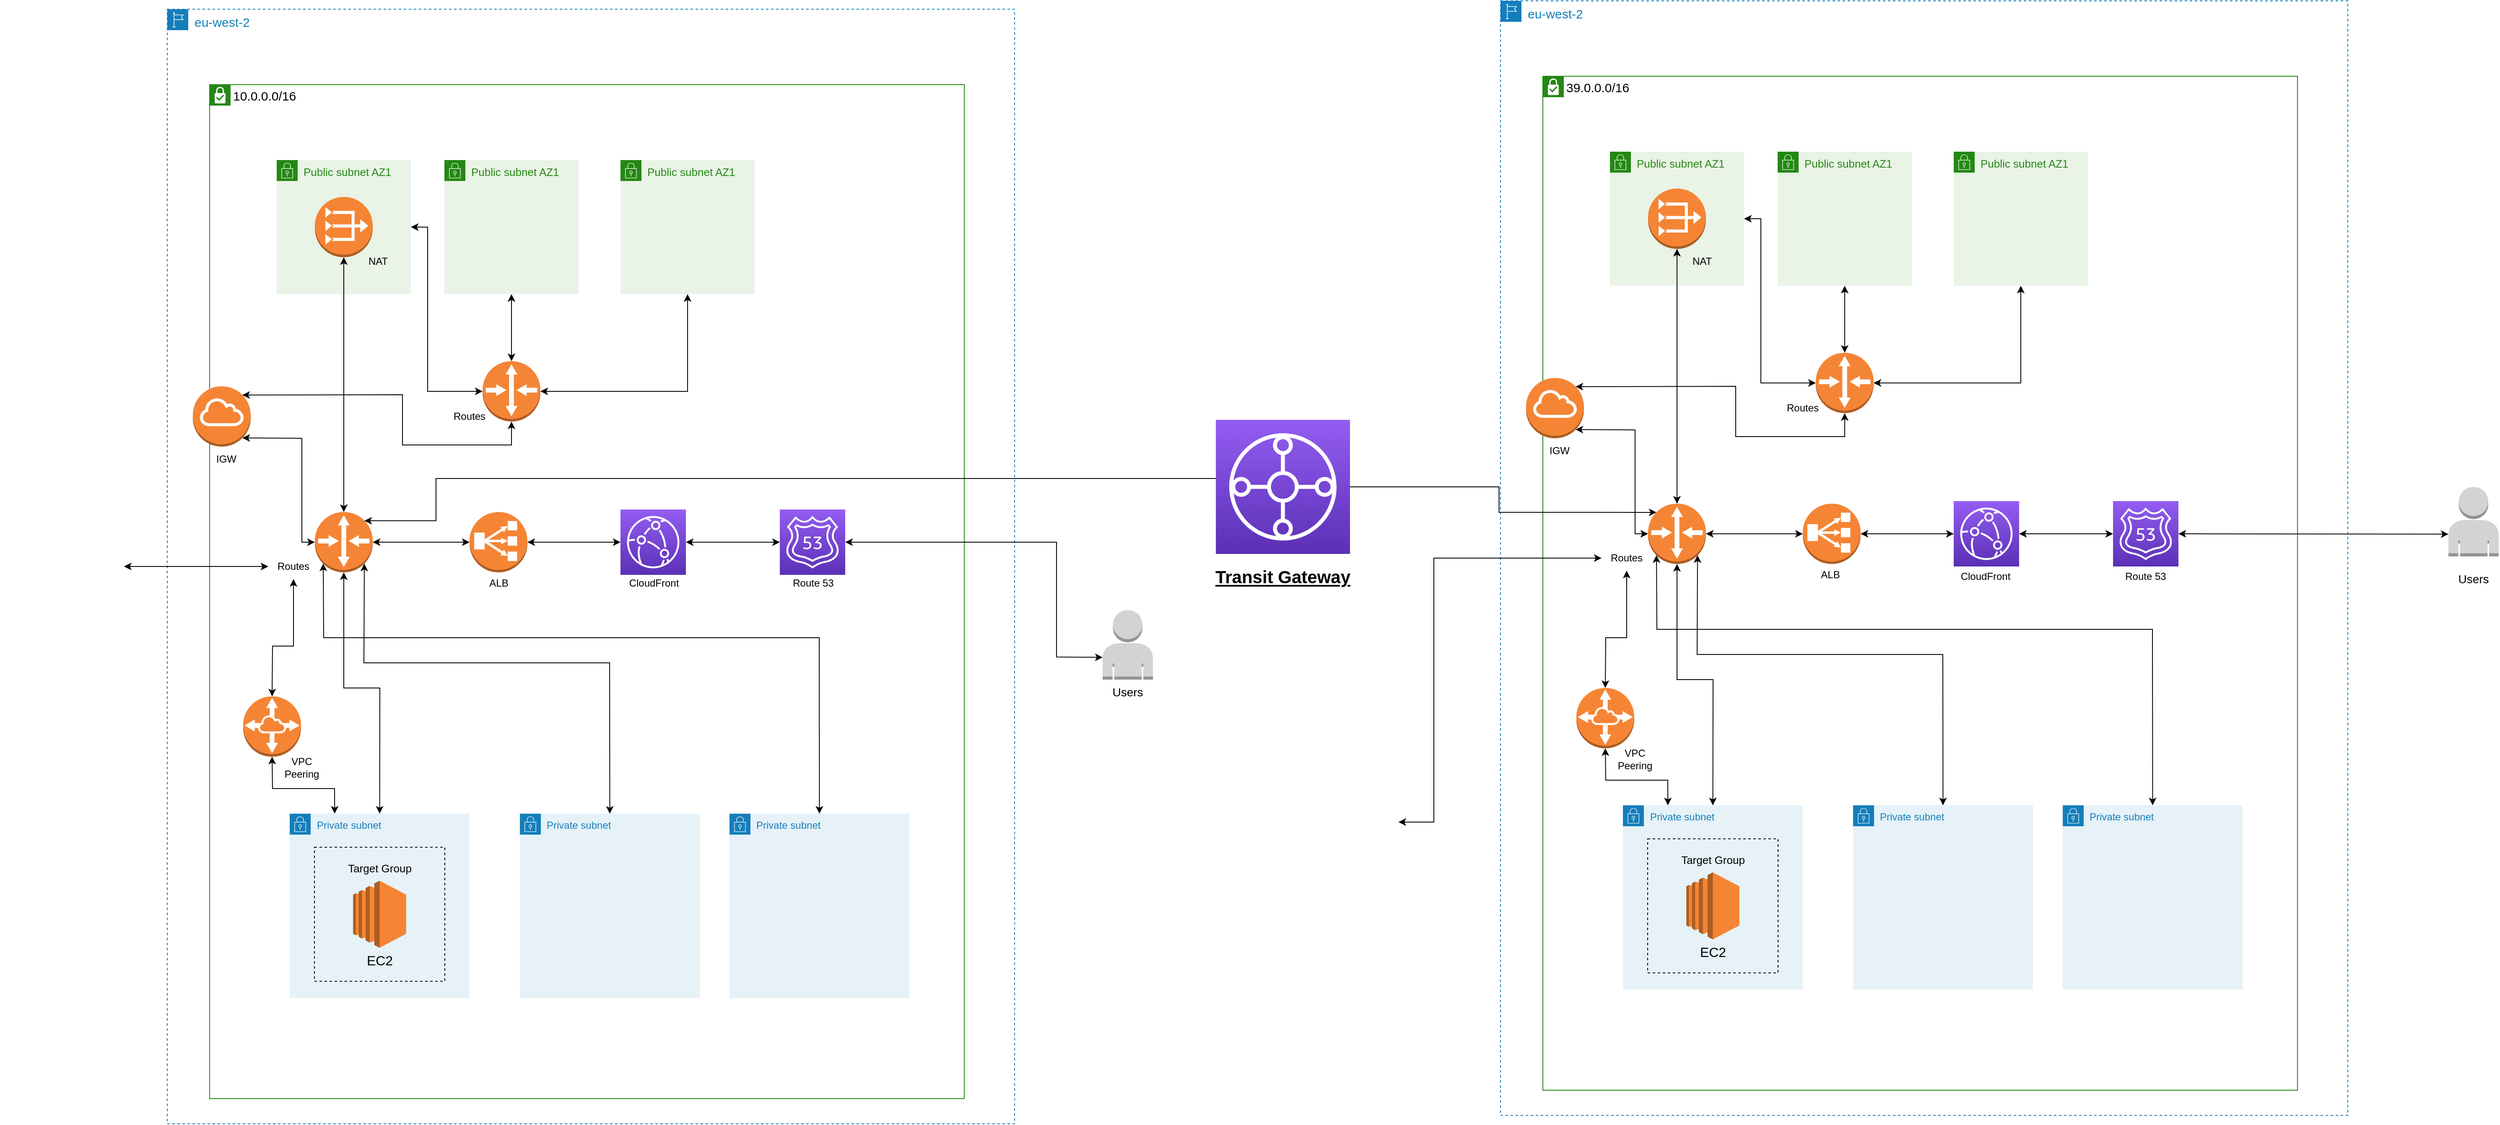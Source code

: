 <mxfile version="21.1.4" type="github">
  <diagram name="Page-1" id="q-neBviDuGzHm0jvUIlg">
    <mxGraphModel dx="2350" dy="1879" grid="1" gridSize="10" guides="1" tooltips="1" connect="1" arrows="1" fold="1" page="1" pageScale="1" pageWidth="850" pageHeight="1100" math="0" shadow="0">
      <root>
        <mxCell id="0" />
        <mxCell id="1" parent="0" />
        <mxCell id="zEf5P7LLviEkmShW4C3k-110" value="&lt;font style=&quot;font-size: 15px;&quot;&gt;39.0.0.0/16&lt;/font&gt;" style="shape=mxgraph.ibm.box;prType=subnet;fontStyle=0;verticalAlign=top;align=left;spacingLeft=32;spacingTop=4;rounded=0;whiteSpace=wrap;html=1;strokeWidth=1;dashed=0;container=1;spacing=-4;collapsible=0;expand=0;recursiveResize=0;strokeColor=#248814;" parent="1" vertex="1">
          <mxGeometry x="1770" y="-170" width="900" height="1210" as="geometry" />
        </mxCell>
        <mxCell id="zEf5P7LLviEkmShW4C3k-153" value="IGW" style="text;html=1;align=center;verticalAlign=middle;whiteSpace=wrap;rounded=0;" parent="zEf5P7LLviEkmShW4C3k-110" vertex="1">
          <mxGeometry x="-10" y="432" width="60" height="30" as="geometry" />
        </mxCell>
        <mxCell id="zEf5P7LLviEkmShW4C3k-162" value="ALB" style="text;html=1;strokeColor=none;fillColor=none;align=center;verticalAlign=middle;whiteSpace=wrap;rounded=0;" parent="zEf5P7LLviEkmShW4C3k-110" vertex="1">
          <mxGeometry x="313" y="580" width="60" height="30" as="geometry" />
        </mxCell>
        <mxCell id="zEf5P7LLviEkmShW4C3k-168" value="VPC&lt;br&gt;Peering" style="text;html=1;strokeColor=none;fillColor=none;align=center;verticalAlign=middle;whiteSpace=wrap;rounded=0;" parent="zEf5P7LLviEkmShW4C3k-110" vertex="1">
          <mxGeometry x="80" y="800" width="60" height="30" as="geometry" />
        </mxCell>
        <mxCell id="zEf5P7LLviEkmShW4C3k-109" value="&lt;font style=&quot;font-size: 15px;&quot;&gt;eu-west-2&lt;/font&gt;" style="points=[[0,0],[0.25,0],[0.5,0],[0.75,0],[1,0],[1,0.25],[1,0.5],[1,0.75],[1,1],[0.75,1],[0.5,1],[0.25,1],[0,1],[0,0.75],[0,0.5],[0,0.25]];outlineConnect=0;gradientColor=none;html=1;whiteSpace=wrap;fontSize=12;fontStyle=0;container=1;pointerEvents=0;collapsible=0;recursiveResize=0;shape=mxgraph.aws4.group;grIcon=mxgraph.aws4.group_region;strokeColor=#147EBA;fillColor=none;verticalAlign=top;align=left;spacingLeft=30;fontColor=#147EBA;dashed=1;" parent="1" vertex="1">
          <mxGeometry x="1719.5" y="-260" width="1010.5" height="1330" as="geometry" />
        </mxCell>
        <mxCell id="zEf5P7LLviEkmShW4C3k-164" value="CloudFront" style="text;html=1;strokeColor=none;fillColor=none;align=center;verticalAlign=middle;whiteSpace=wrap;rounded=0;" parent="zEf5P7LLviEkmShW4C3k-109" vertex="1">
          <mxGeometry x="538.5" y="672" width="80" height="30" as="geometry" />
        </mxCell>
        <mxCell id="zEf5P7LLviEkmShW4C3k-166" value="Route 53" style="text;html=1;strokeColor=none;fillColor=none;align=center;verticalAlign=middle;whiteSpace=wrap;rounded=0;" parent="zEf5P7LLviEkmShW4C3k-109" vertex="1">
          <mxGeometry x="739.5" y="672" width="60" height="30" as="geometry" />
        </mxCell>
        <mxCell id="zEf5P7LLviEkmShW4C3k-59" value="&lt;font style=&quot;font-size: 15px;&quot;&gt;eu-west-2&lt;/font&gt;" style="points=[[0,0],[0.25,0],[0.5,0],[0.75,0],[1,0],[1,0.25],[1,0.5],[1,0.75],[1,1],[0.75,1],[0.5,1],[0.25,1],[0,1],[0,0.75],[0,0.5],[0,0.25]];outlineConnect=0;gradientColor=none;html=1;whiteSpace=wrap;fontSize=12;fontStyle=0;container=1;pointerEvents=0;collapsible=0;recursiveResize=0;shape=mxgraph.aws4.group;grIcon=mxgraph.aws4.group_region;strokeColor=#147EBA;fillColor=none;verticalAlign=top;align=left;spacingLeft=30;fontColor=#147EBA;dashed=1;" parent="1" vertex="1">
          <mxGeometry x="129.5" y="-250" width="1010.5" height="1330" as="geometry" />
        </mxCell>
        <mxCell id="zEf5P7LLviEkmShW4C3k-58" value="&lt;font style=&quot;font-size: 15px;&quot;&gt;10.0.0.0/16&lt;/font&gt;" style="shape=mxgraph.ibm.box;prType=subnet;fontStyle=0;verticalAlign=top;align=left;spacingLeft=32;spacingTop=4;rounded=0;whiteSpace=wrap;html=1;strokeWidth=1;dashed=0;container=1;spacing=-4;collapsible=0;expand=0;recursiveResize=0;strokeColor=#248814;" parent="1" vertex="1">
          <mxGeometry x="180" y="-160" width="900" height="1210" as="geometry" />
        </mxCell>
        <mxCell id="zEf5P7LLviEkmShW4C3k-152" value="IGW" style="text;html=1;align=center;verticalAlign=middle;whiteSpace=wrap;rounded=0;" parent="zEf5P7LLviEkmShW4C3k-58" vertex="1">
          <mxGeometry x="-10" y="432" width="60" height="30" as="geometry" />
        </mxCell>
        <mxCell id="zEf5P7LLviEkmShW4C3k-154" value="Routes" style="text;html=1;strokeColor=none;fillColor=none;align=center;verticalAlign=middle;whiteSpace=wrap;rounded=0;" parent="zEf5P7LLviEkmShW4C3k-58" vertex="1">
          <mxGeometry x="280" y="381" width="60" height="30" as="geometry" />
        </mxCell>
        <mxCell id="zEf5P7LLviEkmShW4C3k-157" value="ALB" style="text;html=1;strokeColor=none;fillColor=none;align=center;verticalAlign=middle;whiteSpace=wrap;rounded=0;" parent="zEf5P7LLviEkmShW4C3k-58" vertex="1">
          <mxGeometry x="315" y="580" width="60" height="30" as="geometry" />
        </mxCell>
        <mxCell id="zEf5P7LLviEkmShW4C3k-163" value="CloudFront" style="text;html=1;strokeColor=none;fillColor=none;align=center;verticalAlign=middle;whiteSpace=wrap;rounded=0;" parent="zEf5P7LLviEkmShW4C3k-58" vertex="1">
          <mxGeometry x="490" y="580" width="80" height="30" as="geometry" />
        </mxCell>
        <mxCell id="zEf5P7LLviEkmShW4C3k-165" value="Route 53" style="text;html=1;strokeColor=none;fillColor=none;align=center;verticalAlign=middle;whiteSpace=wrap;rounded=0;" parent="zEf5P7LLviEkmShW4C3k-58" vertex="1">
          <mxGeometry x="690" y="580" width="60" height="30" as="geometry" />
        </mxCell>
        <mxCell id="zEf5P7LLviEkmShW4C3k-167" value="VPC&lt;br&gt;Peering" style="text;html=1;strokeColor=none;fillColor=none;align=center;verticalAlign=middle;whiteSpace=wrap;rounded=0;" parent="zEf5P7LLviEkmShW4C3k-58" vertex="1">
          <mxGeometry x="80" y="800" width="60" height="30" as="geometry" />
        </mxCell>
        <mxCell id="zEf5P7LLviEkmShW4C3k-3" value="" style="shape=image;verticalLabelPosition=bottom;verticalAlign=top;imageAspect=0;image=https://imgs.search.brave.com/RAESV_4D3HUsNSfdeiHkeSYde4byAlVtVh4lLV5wKWs/rs:fit:905:225:1/g:ce/aHR0cHM6Ly90c2Uy/Lm1tLmJpbmcubmV0/L3RoP2lkPU9JUC5J/ZV9NSmdfY3k3Qjdn/ZjRVbzdxUDZ3SGFE/NCZwaWQ9QXBp;clipPath=inset(0% 14.67% 0% 15%);aspect=fixed;" parent="1" vertex="1">
          <mxGeometry x="-70" y="360" width="147.83" height="110" as="geometry" />
        </mxCell>
        <mxCell id="zEf5P7LLviEkmShW4C3k-5" value="" style="outlineConnect=0;dashed=0;verticalLabelPosition=bottom;verticalAlign=top;align=center;html=1;shape=mxgraph.aws3.router;fillColor=#F58536;gradientColor=none;" parent="1" vertex="1">
          <mxGeometry x="505.5" y="170" width="69" height="72" as="geometry" />
        </mxCell>
        <mxCell id="zEf5P7LLviEkmShW4C3k-6" value="" style="outlineConnect=0;dashed=0;verticalLabelPosition=bottom;verticalAlign=top;align=center;html=1;shape=mxgraph.aws3.classic_load_balancer;fillColor=#F58534;gradientColor=none;" parent="1" vertex="1">
          <mxGeometry x="490" y="350" width="69" height="72" as="geometry" />
        </mxCell>
        <mxCell id="zEf5P7LLviEkmShW4C3k-7" value="" style="outlineConnect=0;dashed=0;verticalLabelPosition=bottom;verticalAlign=top;align=center;html=1;shape=mxgraph.aws3.internet_gateway;fillColor=#F58534;gradientColor=none;" parent="1" vertex="1">
          <mxGeometry x="160" y="200" width="69" height="72" as="geometry" />
        </mxCell>
        <mxCell id="zEf5P7LLviEkmShW4C3k-8" value="" style="outlineConnect=0;dashed=0;verticalLabelPosition=bottom;verticalAlign=top;align=center;html=1;shape=mxgraph.aws3.vpc_peering;fillColor=#F58534;gradientColor=none;" parent="1" vertex="1">
          <mxGeometry x="220" y="570" width="69" height="72" as="geometry" />
        </mxCell>
        <mxCell id="zEf5P7LLviEkmShW4C3k-10" value="&lt;font style=&quot;font-size: 13px;&quot;&gt;Public subnet AZ1&lt;/font&gt;" style="points=[[0,0],[0.25,0],[0.5,0],[0.75,0],[1,0],[1,0.25],[1,0.5],[1,0.75],[1,1],[0.75,1],[0.5,1],[0.25,1],[0,1],[0,0.75],[0,0.5],[0,0.25]];outlineConnect=0;gradientColor=none;html=1;whiteSpace=wrap;fontSize=12;fontStyle=0;container=1;pointerEvents=0;collapsible=0;recursiveResize=0;shape=mxgraph.aws4.group;grIcon=mxgraph.aws4.group_security_group;grStroke=0;strokeColor=#248814;fillColor=#E9F3E6;verticalAlign=top;align=left;spacingLeft=30;fontColor=#248814;dashed=0;" parent="1" vertex="1">
          <mxGeometry x="260" y="-70" width="160" height="160" as="geometry" />
        </mxCell>
        <mxCell id="zEf5P7LLviEkmShW4C3k-9" value="" style="outlineConnect=0;dashed=0;verticalLabelPosition=bottom;verticalAlign=top;align=center;html=1;shape=mxgraph.aws3.vpc_nat_gateway;fillColor=#F58534;gradientColor=none;" parent="zEf5P7LLviEkmShW4C3k-10" vertex="1">
          <mxGeometry x="45.5" y="44" width="69" height="72" as="geometry" />
        </mxCell>
        <mxCell id="zEf5P7LLviEkmShW4C3k-150" value="NAT" style="text;html=1;align=center;verticalAlign=middle;whiteSpace=wrap;rounded=0;" parent="zEf5P7LLviEkmShW4C3k-10" vertex="1">
          <mxGeometry x="91.12" y="106" width="60" height="30" as="geometry" />
        </mxCell>
        <mxCell id="zEf5P7LLviEkmShW4C3k-11" value="&lt;font style=&quot;font-size: 13px;&quot;&gt;Public subnet AZ1&lt;/font&gt;" style="points=[[0,0],[0.25,0],[0.5,0],[0.75,0],[1,0],[1,0.25],[1,0.5],[1,0.75],[1,1],[0.75,1],[0.5,1],[0.25,1],[0,1],[0,0.75],[0,0.5],[0,0.25]];outlineConnect=0;gradientColor=none;html=1;whiteSpace=wrap;fontSize=12;fontStyle=0;container=1;pointerEvents=0;collapsible=0;recursiveResize=0;shape=mxgraph.aws4.group;grIcon=mxgraph.aws4.group_security_group;grStroke=0;strokeColor=#248814;fillColor=#E9F3E6;verticalAlign=top;align=left;spacingLeft=30;fontColor=#248814;dashed=0;" parent="1" vertex="1">
          <mxGeometry x="460" y="-70" width="160" height="160" as="geometry" />
        </mxCell>
        <mxCell id="zEf5P7LLviEkmShW4C3k-13" value="&lt;font style=&quot;font-size: 13px;&quot;&gt;Public subnet AZ1&lt;/font&gt;" style="points=[[0,0],[0.25,0],[0.5,0],[0.75,0],[1,0],[1,0.25],[1,0.5],[1,0.75],[1,1],[0.75,1],[0.5,1],[0.25,1],[0,1],[0,0.75],[0,0.5],[0,0.25]];outlineConnect=0;gradientColor=none;html=1;whiteSpace=wrap;fontSize=12;fontStyle=0;container=1;pointerEvents=0;collapsible=0;recursiveResize=0;shape=mxgraph.aws4.group;grIcon=mxgraph.aws4.group_security_group;grStroke=0;strokeColor=#248814;fillColor=#E9F3E6;verticalAlign=top;align=left;spacingLeft=30;fontColor=#248814;dashed=0;" parent="1" vertex="1">
          <mxGeometry x="670" y="-70" width="160" height="160" as="geometry" />
        </mxCell>
        <mxCell id="zEf5P7LLviEkmShW4C3k-15" value="" style="outlineConnect=0;dashed=0;verticalLabelPosition=bottom;verticalAlign=top;align=center;html=1;shape=mxgraph.aws3.router;fillColor=#F58536;gradientColor=none;" parent="1" vertex="1">
          <mxGeometry x="305.5" y="350" width="69" height="72" as="geometry" />
        </mxCell>
        <mxCell id="zEf5P7LLviEkmShW4C3k-16" value="" style="sketch=0;points=[[0,0,0],[0.25,0,0],[0.5,0,0],[0.75,0,0],[1,0,0],[0,1,0],[0.25,1,0],[0.5,1,0],[0.75,1,0],[1,1,0],[0,0.25,0],[0,0.5,0],[0,0.75,0],[1,0.25,0],[1,0.5,0],[1,0.75,0]];outlineConnect=0;fontColor=#232F3E;gradientColor=#945DF2;gradientDirection=north;fillColor=#5A30B5;strokeColor=#ffffff;dashed=0;verticalLabelPosition=bottom;verticalAlign=top;align=center;html=1;fontSize=12;fontStyle=0;aspect=fixed;shape=mxgraph.aws4.resourceIcon;resIcon=mxgraph.aws4.cloudfront;" parent="1" vertex="1">
          <mxGeometry x="670" y="347" width="78" height="78" as="geometry" />
        </mxCell>
        <mxCell id="zEf5P7LLviEkmShW4C3k-17" value="" style="sketch=0;points=[[0,0,0],[0.25,0,0],[0.5,0,0],[0.75,0,0],[1,0,0],[0,1,0],[0.25,1,0],[0.5,1,0],[0.75,1,0],[1,1,0],[0,0.25,0],[0,0.5,0],[0,0.75,0],[1,0.25,0],[1,0.5,0],[1,0.75,0]];outlineConnect=0;fontColor=#232F3E;gradientColor=#945DF2;gradientDirection=north;fillColor=#5A30B5;strokeColor=#ffffff;dashed=0;verticalLabelPosition=bottom;verticalAlign=top;align=center;html=1;fontSize=12;fontStyle=0;aspect=fixed;shape=mxgraph.aws4.resourceIcon;resIcon=mxgraph.aws4.route_53;" parent="1" vertex="1">
          <mxGeometry x="860" y="347" width="78" height="78" as="geometry" />
        </mxCell>
        <mxCell id="zEf5P7LLviEkmShW4C3k-20" value="Private subnet" style="points=[[0,0],[0.25,0],[0.5,0],[0.75,0],[1,0],[1,0.25],[1,0.5],[1,0.75],[1,1],[0.75,1],[0.5,1],[0.25,1],[0,1],[0,0.75],[0,0.5],[0,0.25]];outlineConnect=0;gradientColor=none;html=1;whiteSpace=wrap;fontSize=12;fontStyle=0;container=1;pointerEvents=0;collapsible=0;recursiveResize=0;shape=mxgraph.aws4.group;grIcon=mxgraph.aws4.group_security_group;grStroke=0;strokeColor=#147EBA;fillColor=#E6F2F8;verticalAlign=top;align=left;spacingLeft=30;fontColor=#147EBA;dashed=1;" parent="1" vertex="1">
          <mxGeometry x="275.5" y="710" width="214.5" height="220" as="geometry" />
        </mxCell>
        <mxCell id="zEf5P7LLviEkmShW4C3k-21" value="" style="rounded=0;whiteSpace=wrap;html=1;fillColor=#E6F2F8;dashed=1;" parent="zEf5P7LLviEkmShW4C3k-20" vertex="1">
          <mxGeometry x="29.5" y="40" width="155.5" height="160" as="geometry" />
        </mxCell>
        <mxCell id="zEf5P7LLviEkmShW4C3k-19" value="" style="outlineConnect=0;dashed=0;verticalLabelPosition=bottom;verticalAlign=top;align=center;html=1;shape=mxgraph.aws3.ec2;fillColor=#F58534;gradientColor=none;" parent="zEf5P7LLviEkmShW4C3k-20" vertex="1">
          <mxGeometry x="75.62" y="80" width="63.25" height="80" as="geometry" />
        </mxCell>
        <mxCell id="zEf5P7LLviEkmShW4C3k-22" value="&lt;font style=&quot;font-size: 13px;&quot;&gt;Target Group&lt;/font&gt;" style="text;html=1;strokeColor=none;fillColor=none;align=center;verticalAlign=middle;whiteSpace=wrap;rounded=0;" parent="zEf5P7LLviEkmShW4C3k-20" vertex="1">
          <mxGeometry x="52.25" y="50" width="110" height="30" as="geometry" />
        </mxCell>
        <mxCell id="zEf5P7LLviEkmShW4C3k-27" value="&lt;font style=&quot;&quot;&gt;&lt;font style=&quot;font-size: 16px;&quot;&gt;EC2&lt;/font&gt;&lt;br&gt;&lt;/font&gt;" style="text;html=1;strokeColor=none;fillColor=none;align=center;verticalAlign=middle;whiteSpace=wrap;rounded=0;" parent="zEf5P7LLviEkmShW4C3k-20" vertex="1">
          <mxGeometry x="52.25" y="160" width="110" height="30" as="geometry" />
        </mxCell>
        <mxCell id="zEf5P7LLviEkmShW4C3k-28" value="Private subnet" style="points=[[0,0],[0.25,0],[0.5,0],[0.75,0],[1,0],[1,0.25],[1,0.5],[1,0.75],[1,1],[0.75,1],[0.5,1],[0.25,1],[0,1],[0,0.75],[0,0.5],[0,0.25]];outlineConnect=0;gradientColor=none;html=1;whiteSpace=wrap;fontSize=12;fontStyle=0;container=1;pointerEvents=0;collapsible=0;recursiveResize=0;shape=mxgraph.aws4.group;grIcon=mxgraph.aws4.group_security_group;grStroke=0;strokeColor=#147EBA;fillColor=#E6F2F8;verticalAlign=top;align=left;spacingLeft=30;fontColor=#147EBA;dashed=1;" parent="1" vertex="1">
          <mxGeometry x="550" y="710" width="214.5" height="220" as="geometry" />
        </mxCell>
        <mxCell id="zEf5P7LLviEkmShW4C3k-33" value="Private subnet" style="points=[[0,0],[0.25,0],[0.5,0],[0.75,0],[1,0],[1,0.25],[1,0.5],[1,0.75],[1,1],[0.75,1],[0.5,1],[0.25,1],[0,1],[0,0.75],[0,0.5],[0,0.25]];outlineConnect=0;gradientColor=none;html=1;whiteSpace=wrap;fontSize=12;fontStyle=0;container=1;pointerEvents=0;collapsible=0;recursiveResize=0;shape=mxgraph.aws4.group;grIcon=mxgraph.aws4.group_security_group;grStroke=0;strokeColor=#147EBA;fillColor=#E6F2F8;verticalAlign=top;align=left;spacingLeft=30;fontColor=#147EBA;dashed=1;" parent="1" vertex="1">
          <mxGeometry x="800" y="710" width="214.5" height="220" as="geometry" />
        </mxCell>
        <mxCell id="zEf5P7LLviEkmShW4C3k-38" value="Routes" style="text;html=1;strokeColor=none;fillColor=none;align=center;verticalAlign=middle;whiteSpace=wrap;rounded=0;" parent="1" vertex="1">
          <mxGeometry x="250" y="400" width="60" height="30" as="geometry" />
        </mxCell>
        <mxCell id="zEf5P7LLviEkmShW4C3k-39" value="" style="endArrow=classic;startArrow=classic;html=1;rounded=0;exitX=1;exitY=0.5;exitDx=0;exitDy=0;entryX=0;entryY=0.5;entryDx=0;entryDy=0;" parent="1" source="zEf5P7LLviEkmShW4C3k-3" target="zEf5P7LLviEkmShW4C3k-38" edge="1">
          <mxGeometry width="50" height="50" relative="1" as="geometry">
            <mxPoint x="360" y="430" as="sourcePoint" />
            <mxPoint x="410" y="380" as="targetPoint" />
          </mxGeometry>
        </mxCell>
        <mxCell id="zEf5P7LLviEkmShW4C3k-42" value="" style="endArrow=classic;startArrow=classic;html=1;rounded=0;entryX=0.855;entryY=0.855;entryDx=0;entryDy=0;entryPerimeter=0;exitX=0;exitY=0.5;exitDx=0;exitDy=0;exitPerimeter=0;" parent="1" source="zEf5P7LLviEkmShW4C3k-15" target="zEf5P7LLviEkmShW4C3k-7" edge="1">
          <mxGeometry width="50" height="50" relative="1" as="geometry">
            <mxPoint x="360" y="430" as="sourcePoint" />
            <mxPoint x="410" y="380" as="targetPoint" />
            <Array as="points">
              <mxPoint x="290" y="386" />
              <mxPoint x="290" y="262" />
            </Array>
          </mxGeometry>
        </mxCell>
        <mxCell id="zEf5P7LLviEkmShW4C3k-44" value="" style="endArrow=classic;startArrow=classic;html=1;rounded=0;entryX=0;entryY=0.5;entryDx=0;entryDy=0;entryPerimeter=0;exitX=1;exitY=0.5;exitDx=0;exitDy=0;exitPerimeter=0;" parent="1" source="zEf5P7LLviEkmShW4C3k-15" target="zEf5P7LLviEkmShW4C3k-6" edge="1">
          <mxGeometry width="50" height="50" relative="1" as="geometry">
            <mxPoint x="360" y="430" as="sourcePoint" />
            <mxPoint x="410" y="380" as="targetPoint" />
          </mxGeometry>
        </mxCell>
        <mxCell id="zEf5P7LLviEkmShW4C3k-45" value="" style="endArrow=classic;startArrow=classic;html=1;rounded=0;entryX=0;entryY=0.5;entryDx=0;entryDy=0;entryPerimeter=0;" parent="1" source="zEf5P7LLviEkmShW4C3k-6" target="zEf5P7LLviEkmShW4C3k-16" edge="1">
          <mxGeometry width="50" height="50" relative="1" as="geometry">
            <mxPoint x="360" y="430" as="sourcePoint" />
            <mxPoint x="410" y="380" as="targetPoint" />
          </mxGeometry>
        </mxCell>
        <mxCell id="zEf5P7LLviEkmShW4C3k-46" value="" style="endArrow=classic;startArrow=classic;html=1;rounded=0;entryX=0;entryY=0.5;entryDx=0;entryDy=0;entryPerimeter=0;exitX=1;exitY=0.5;exitDx=0;exitDy=0;exitPerimeter=0;" parent="1" source="zEf5P7LLviEkmShW4C3k-16" target="zEf5P7LLviEkmShW4C3k-17" edge="1">
          <mxGeometry width="50" height="50" relative="1" as="geometry">
            <mxPoint x="360" y="430" as="sourcePoint" />
            <mxPoint x="410" y="380" as="targetPoint" />
          </mxGeometry>
        </mxCell>
        <mxCell id="zEf5P7LLviEkmShW4C3k-47" value="" style="endArrow=classic;startArrow=classic;html=1;rounded=0;entryX=0.5;entryY=1;entryDx=0;entryDy=0;entryPerimeter=0;exitX=0.5;exitY=0;exitDx=0;exitDy=0;exitPerimeter=0;" parent="1" source="zEf5P7LLviEkmShW4C3k-15" target="zEf5P7LLviEkmShW4C3k-9" edge="1">
          <mxGeometry width="50" height="50" relative="1" as="geometry">
            <mxPoint x="360" y="430" as="sourcePoint" />
            <mxPoint x="410" y="380" as="targetPoint" />
          </mxGeometry>
        </mxCell>
        <mxCell id="zEf5P7LLviEkmShW4C3k-48" value="" style="endArrow=classic;startArrow=classic;html=1;rounded=0;exitX=0.855;exitY=0.145;exitDx=0;exitDy=0;exitPerimeter=0;entryX=0.5;entryY=1;entryDx=0;entryDy=0;entryPerimeter=0;" parent="1" source="zEf5P7LLviEkmShW4C3k-7" target="zEf5P7LLviEkmShW4C3k-5" edge="1">
          <mxGeometry width="50" height="50" relative="1" as="geometry">
            <mxPoint x="360" y="290" as="sourcePoint" />
            <mxPoint x="410" y="240" as="targetPoint" />
            <Array as="points">
              <mxPoint x="410" y="210" />
              <mxPoint x="410" y="270" />
              <mxPoint x="540" y="270" />
            </Array>
          </mxGeometry>
        </mxCell>
        <mxCell id="zEf5P7LLviEkmShW4C3k-49" value="" style="endArrow=classic;startArrow=classic;html=1;rounded=0;entryX=0.5;entryY=1;entryDx=0;entryDy=0;exitX=0.5;exitY=0;exitDx=0;exitDy=0;exitPerimeter=0;" parent="1" source="zEf5P7LLviEkmShW4C3k-5" target="zEf5P7LLviEkmShW4C3k-11" edge="1">
          <mxGeometry width="50" height="50" relative="1" as="geometry">
            <mxPoint x="360" y="290" as="sourcePoint" />
            <mxPoint x="410" y="240" as="targetPoint" />
          </mxGeometry>
        </mxCell>
        <mxCell id="zEf5P7LLviEkmShW4C3k-50" value="" style="endArrow=classic;startArrow=classic;html=1;rounded=0;entryX=0.5;entryY=1;entryDx=0;entryDy=0;exitX=1;exitY=0.5;exitDx=0;exitDy=0;exitPerimeter=0;" parent="1" source="zEf5P7LLviEkmShW4C3k-5" target="zEf5P7LLviEkmShW4C3k-13" edge="1">
          <mxGeometry width="50" height="50" relative="1" as="geometry">
            <mxPoint x="360" y="290" as="sourcePoint" />
            <mxPoint x="410" y="240" as="targetPoint" />
            <Array as="points">
              <mxPoint x="750" y="206" />
            </Array>
          </mxGeometry>
        </mxCell>
        <mxCell id="zEf5P7LLviEkmShW4C3k-51" value="" style="endArrow=classic;startArrow=classic;html=1;rounded=0;entryX=0;entryY=0.5;entryDx=0;entryDy=0;entryPerimeter=0;exitX=1;exitY=0.5;exitDx=0;exitDy=0;" parent="1" source="zEf5P7LLviEkmShW4C3k-10" target="zEf5P7LLviEkmShW4C3k-5" edge="1">
          <mxGeometry width="50" height="50" relative="1" as="geometry">
            <mxPoint x="360" y="290" as="sourcePoint" />
            <mxPoint x="410" y="240" as="targetPoint" />
            <Array as="points">
              <mxPoint x="440" y="10" />
              <mxPoint x="440" y="206" />
            </Array>
          </mxGeometry>
        </mxCell>
        <mxCell id="zEf5P7LLviEkmShW4C3k-52" value="" style="endArrow=classic;startArrow=classic;html=1;rounded=0;entryX=0.5;entryY=1;entryDx=0;entryDy=0;exitX=0.5;exitY=0;exitDx=0;exitDy=0;exitPerimeter=0;" parent="1" source="zEf5P7LLviEkmShW4C3k-8" target="zEf5P7LLviEkmShW4C3k-38" edge="1">
          <mxGeometry width="50" height="50" relative="1" as="geometry">
            <mxPoint x="360" y="430" as="sourcePoint" />
            <mxPoint x="410" y="380" as="targetPoint" />
            <Array as="points">
              <mxPoint x="255" y="510" />
              <mxPoint x="280" y="510" />
            </Array>
          </mxGeometry>
        </mxCell>
        <mxCell id="zEf5P7LLviEkmShW4C3k-53" value="" style="endArrow=classic;startArrow=classic;html=1;rounded=0;exitX=0.5;exitY=1;exitDx=0;exitDy=0;exitPerimeter=0;entryX=0.25;entryY=0;entryDx=0;entryDy=0;" parent="1" source="zEf5P7LLviEkmShW4C3k-8" target="zEf5P7LLviEkmShW4C3k-20" edge="1">
          <mxGeometry width="50" height="50" relative="1" as="geometry">
            <mxPoint x="360" y="570" as="sourcePoint" />
            <mxPoint x="410" y="520" as="targetPoint" />
            <Array as="points">
              <mxPoint x="255" y="680" />
              <mxPoint x="329" y="680" />
            </Array>
          </mxGeometry>
        </mxCell>
        <mxCell id="zEf5P7LLviEkmShW4C3k-54" value="" style="endArrow=classic;startArrow=classic;html=1;rounded=0;entryX=0.5;entryY=1;entryDx=0;entryDy=0;entryPerimeter=0;exitX=0.5;exitY=0;exitDx=0;exitDy=0;" parent="1" source="zEf5P7LLviEkmShW4C3k-20" target="zEf5P7LLviEkmShW4C3k-15" edge="1">
          <mxGeometry width="50" height="50" relative="1" as="geometry">
            <mxPoint x="360" y="570" as="sourcePoint" />
            <mxPoint x="410" y="520" as="targetPoint" />
            <Array as="points">
              <mxPoint x="383" y="560" />
              <mxPoint x="340" y="560" />
            </Array>
          </mxGeometry>
        </mxCell>
        <mxCell id="zEf5P7LLviEkmShW4C3k-55" value="" style="endArrow=classic;startArrow=classic;html=1;rounded=0;entryX=0.855;entryY=0.855;entryDx=0;entryDy=0;entryPerimeter=0;exitX=0.5;exitY=0;exitDx=0;exitDy=0;" parent="1" source="zEf5P7LLviEkmShW4C3k-28" target="zEf5P7LLviEkmShW4C3k-15" edge="1">
          <mxGeometry width="50" height="50" relative="1" as="geometry">
            <mxPoint x="360" y="570" as="sourcePoint" />
            <mxPoint x="410" y="520" as="targetPoint" />
            <Array as="points">
              <mxPoint x="657" y="530" />
              <mxPoint x="364" y="530" />
            </Array>
          </mxGeometry>
        </mxCell>
        <mxCell id="zEf5P7LLviEkmShW4C3k-56" value="" style="endArrow=classic;startArrow=classic;html=1;rounded=0;entryX=0.145;entryY=0.855;entryDx=0;entryDy=0;entryPerimeter=0;exitX=0.5;exitY=0;exitDx=0;exitDy=0;" parent="1" source="zEf5P7LLviEkmShW4C3k-33" target="zEf5P7LLviEkmShW4C3k-15" edge="1">
          <mxGeometry width="50" height="50" relative="1" as="geometry">
            <mxPoint x="360" y="570" as="sourcePoint" />
            <mxPoint x="410" y="520" as="targetPoint" />
            <Array as="points">
              <mxPoint x="907" y="500" />
              <mxPoint x="316" y="500" />
            </Array>
          </mxGeometry>
        </mxCell>
        <mxCell id="zEf5P7LLviEkmShW4C3k-60" value="" style="outlineConnect=0;dashed=0;verticalLabelPosition=bottom;verticalAlign=top;align=center;html=1;shape=mxgraph.aws3.user;fillColor=#D2D3D3;gradientColor=none;" parent="1" vertex="1">
          <mxGeometry x="1245" y="467" width="60" height="83" as="geometry" />
        </mxCell>
        <mxCell id="zEf5P7LLviEkmShW4C3k-61" value="" style="endArrow=classic;startArrow=classic;html=1;rounded=0;entryX=1;entryY=0.5;entryDx=0;entryDy=0;entryPerimeter=0;exitX=0;exitY=0.68;exitDx=0;exitDy=0;exitPerimeter=0;" parent="1" source="zEf5P7LLviEkmShW4C3k-60" target="zEf5P7LLviEkmShW4C3k-17" edge="1">
          <mxGeometry width="50" height="50" relative="1" as="geometry">
            <mxPoint x="780" y="480" as="sourcePoint" />
            <mxPoint x="830" y="430" as="targetPoint" />
            <Array as="points">
              <mxPoint x="1190" y="523" />
              <mxPoint x="1190" y="386" />
            </Array>
          </mxGeometry>
        </mxCell>
        <mxCell id="zEf5P7LLviEkmShW4C3k-62" value="&lt;font style=&quot;font-size: 14px;&quot;&gt;Users&lt;/font&gt;" style="text;html=1;strokeColor=none;fillColor=none;align=center;verticalAlign=middle;whiteSpace=wrap;rounded=0;" parent="1" vertex="1">
          <mxGeometry x="1245" y="550" width="60" height="30" as="geometry" />
        </mxCell>
        <mxCell id="zEf5P7LLviEkmShW4C3k-108" style="edgeStyle=orthogonalEdgeStyle;rounded=0;orthogonalLoop=1;jettySize=auto;html=1;exitX=0;exitY=0.5;exitDx=0;exitDy=0;exitPerimeter=0;entryX=0.855;entryY=0.145;entryDx=0;entryDy=0;entryPerimeter=0;" parent="1" source="zEf5P7LLviEkmShW4C3k-107" target="zEf5P7LLviEkmShW4C3k-15" edge="1">
          <mxGeometry relative="1" as="geometry">
            <Array as="points">
              <mxPoint x="1460" y="310" />
              <mxPoint x="450" y="310" />
              <mxPoint x="450" y="360" />
            </Array>
          </mxGeometry>
        </mxCell>
        <mxCell id="zEf5P7LLviEkmShW4C3k-149" style="edgeStyle=orthogonalEdgeStyle;rounded=0;orthogonalLoop=1;jettySize=auto;html=1;exitX=1;exitY=0.5;exitDx=0;exitDy=0;exitPerimeter=0;entryX=0.145;entryY=0.145;entryDx=0;entryDy=0;entryPerimeter=0;" parent="1" source="zEf5P7LLviEkmShW4C3k-107" target="zEf5P7LLviEkmShW4C3k-120" edge="1">
          <mxGeometry relative="1" as="geometry" />
        </mxCell>
        <mxCell id="zEf5P7LLviEkmShW4C3k-107" value="" style="sketch=0;points=[[0,0,0],[0.25,0,0],[0.5,0,0],[0.75,0,0],[1,0,0],[0,1,0],[0.25,1,0],[0.5,1,0],[0.75,1,0],[1,1,0],[0,0.25,0],[0,0.5,0],[0,0.75,0],[1,0.25,0],[1,0.5,0],[1,0.75,0]];outlineConnect=0;fontColor=#232F3E;gradientColor=#945DF2;gradientDirection=north;fillColor=#5A30B5;strokeColor=#ffffff;dashed=0;verticalLabelPosition=bottom;verticalAlign=top;align=center;html=1;fontSize=12;fontStyle=0;aspect=fixed;shape=mxgraph.aws4.resourceIcon;resIcon=mxgraph.aws4.transit_gateway;" parent="1" vertex="1">
          <mxGeometry x="1380" y="240" width="160" height="160" as="geometry" />
        </mxCell>
        <mxCell id="zEf5P7LLviEkmShW4C3k-111" value="" style="shape=image;verticalLabelPosition=bottom;verticalAlign=top;imageAspect=0;image=https://imgs.search.brave.com/RAESV_4D3HUsNSfdeiHkeSYde4byAlVtVh4lLV5wKWs/rs:fit:905:225:1/g:ce/aHR0cHM6Ly90c2Uy/Lm1tLmJpbmcubmV0/L3RoP2lkPU9JUC5J/ZV9NSmdfY3k3Qjdn/ZjRVbzdxUDZ3SGFE/NCZwaWQ9QXBp;clipPath=inset(0% 14.67% 0% 15%);aspect=fixed;" parent="1" vertex="1">
          <mxGeometry x="1450" y="665" width="147.83" height="110" as="geometry" />
        </mxCell>
        <mxCell id="zEf5P7LLviEkmShW4C3k-112" value="" style="outlineConnect=0;dashed=0;verticalLabelPosition=bottom;verticalAlign=top;align=center;html=1;shape=mxgraph.aws3.router;fillColor=#F58536;gradientColor=none;" parent="1" vertex="1">
          <mxGeometry x="2095.5" y="160" width="69" height="72" as="geometry" />
        </mxCell>
        <mxCell id="zEf5P7LLviEkmShW4C3k-113" value="" style="outlineConnect=0;dashed=0;verticalLabelPosition=bottom;verticalAlign=top;align=center;html=1;shape=mxgraph.aws3.classic_load_balancer;fillColor=#F58534;gradientColor=none;" parent="1" vertex="1">
          <mxGeometry x="2080" y="340" width="69" height="72" as="geometry" />
        </mxCell>
        <mxCell id="zEf5P7LLviEkmShW4C3k-114" value="" style="outlineConnect=0;dashed=0;verticalLabelPosition=bottom;verticalAlign=top;align=center;html=1;shape=mxgraph.aws3.internet_gateway;fillColor=#F58534;gradientColor=none;" parent="1" vertex="1">
          <mxGeometry x="1750" y="190" width="69" height="72" as="geometry" />
        </mxCell>
        <mxCell id="zEf5P7LLviEkmShW4C3k-115" value="" style="outlineConnect=0;dashed=0;verticalLabelPosition=bottom;verticalAlign=top;align=center;html=1;shape=mxgraph.aws3.vpc_peering;fillColor=#F58534;gradientColor=none;" parent="1" vertex="1">
          <mxGeometry x="1810" y="560" width="69" height="72" as="geometry" />
        </mxCell>
        <mxCell id="zEf5P7LLviEkmShW4C3k-116" value="&lt;font style=&quot;font-size: 13px;&quot;&gt;Public subnet AZ1&lt;/font&gt;" style="points=[[0,0],[0.25,0],[0.5,0],[0.75,0],[1,0],[1,0.25],[1,0.5],[1,0.75],[1,1],[0.75,1],[0.5,1],[0.25,1],[0,1],[0,0.75],[0,0.5],[0,0.25]];outlineConnect=0;gradientColor=none;html=1;whiteSpace=wrap;fontSize=12;fontStyle=0;container=1;pointerEvents=0;collapsible=0;recursiveResize=0;shape=mxgraph.aws4.group;grIcon=mxgraph.aws4.group_security_group;grStroke=0;strokeColor=#248814;fillColor=#E9F3E6;verticalAlign=top;align=left;spacingLeft=30;fontColor=#248814;dashed=0;" parent="1" vertex="1">
          <mxGeometry x="1850" y="-80" width="160" height="160" as="geometry" />
        </mxCell>
        <mxCell id="zEf5P7LLviEkmShW4C3k-117" value="" style="outlineConnect=0;dashed=0;verticalLabelPosition=bottom;verticalAlign=top;align=center;html=1;shape=mxgraph.aws3.vpc_nat_gateway;fillColor=#F58534;gradientColor=none;" parent="zEf5P7LLviEkmShW4C3k-116" vertex="1">
          <mxGeometry x="45.5" y="44" width="69" height="72" as="geometry" />
        </mxCell>
        <mxCell id="zEf5P7LLviEkmShW4C3k-151" value="NAT" style="text;html=1;align=center;verticalAlign=middle;whiteSpace=wrap;rounded=0;" parent="zEf5P7LLviEkmShW4C3k-116" vertex="1">
          <mxGeometry x="80" y="116" width="60" height="30" as="geometry" />
        </mxCell>
        <mxCell id="zEf5P7LLviEkmShW4C3k-118" value="&lt;font style=&quot;font-size: 13px;&quot;&gt;Public subnet AZ1&lt;/font&gt;" style="points=[[0,0],[0.25,0],[0.5,0],[0.75,0],[1,0],[1,0.25],[1,0.5],[1,0.75],[1,1],[0.75,1],[0.5,1],[0.25,1],[0,1],[0,0.75],[0,0.5],[0,0.25]];outlineConnect=0;gradientColor=none;html=1;whiteSpace=wrap;fontSize=12;fontStyle=0;container=1;pointerEvents=0;collapsible=0;recursiveResize=0;shape=mxgraph.aws4.group;grIcon=mxgraph.aws4.group_security_group;grStroke=0;strokeColor=#248814;fillColor=#E9F3E6;verticalAlign=top;align=left;spacingLeft=30;fontColor=#248814;dashed=0;" parent="1" vertex="1">
          <mxGeometry x="2050" y="-80" width="160" height="160" as="geometry" />
        </mxCell>
        <mxCell id="zEf5P7LLviEkmShW4C3k-119" value="&lt;font style=&quot;font-size: 13px;&quot;&gt;Public subnet AZ1&lt;/font&gt;" style="points=[[0,0],[0.25,0],[0.5,0],[0.75,0],[1,0],[1,0.25],[1,0.5],[1,0.75],[1,1],[0.75,1],[0.5,1],[0.25,1],[0,1],[0,0.75],[0,0.5],[0,0.25]];outlineConnect=0;gradientColor=none;html=1;whiteSpace=wrap;fontSize=12;fontStyle=0;container=1;pointerEvents=0;collapsible=0;recursiveResize=0;shape=mxgraph.aws4.group;grIcon=mxgraph.aws4.group_security_group;grStroke=0;strokeColor=#248814;fillColor=#E9F3E6;verticalAlign=top;align=left;spacingLeft=30;fontColor=#248814;dashed=0;" parent="1" vertex="1">
          <mxGeometry x="2260" y="-80" width="160" height="160" as="geometry" />
        </mxCell>
        <mxCell id="zEf5P7LLviEkmShW4C3k-120" value="" style="outlineConnect=0;dashed=0;verticalLabelPosition=bottom;verticalAlign=top;align=center;html=1;shape=mxgraph.aws3.router;fillColor=#F58536;gradientColor=none;" parent="1" vertex="1">
          <mxGeometry x="1895.5" y="340" width="69" height="72" as="geometry" />
        </mxCell>
        <mxCell id="zEf5P7LLviEkmShW4C3k-121" value="" style="sketch=0;points=[[0,0,0],[0.25,0,0],[0.5,0,0],[0.75,0,0],[1,0,0],[0,1,0],[0.25,1,0],[0.5,1,0],[0.75,1,0],[1,1,0],[0,0.25,0],[0,0.5,0],[0,0.75,0],[1,0.25,0],[1,0.5,0],[1,0.75,0]];outlineConnect=0;fontColor=#232F3E;gradientColor=#945DF2;gradientDirection=north;fillColor=#5A30B5;strokeColor=#ffffff;dashed=0;verticalLabelPosition=bottom;verticalAlign=top;align=center;html=1;fontSize=12;fontStyle=0;aspect=fixed;shape=mxgraph.aws4.resourceIcon;resIcon=mxgraph.aws4.cloudfront;" parent="1" vertex="1">
          <mxGeometry x="2260" y="337" width="78" height="78" as="geometry" />
        </mxCell>
        <mxCell id="zEf5P7LLviEkmShW4C3k-122" value="" style="sketch=0;points=[[0,0,0],[0.25,0,0],[0.5,0,0],[0.75,0,0],[1,0,0],[0,1,0],[0.25,1,0],[0.5,1,0],[0.75,1,0],[1,1,0],[0,0.25,0],[0,0.5,0],[0,0.75,0],[1,0.25,0],[1,0.5,0],[1,0.75,0]];outlineConnect=0;fontColor=#232F3E;gradientColor=#945DF2;gradientDirection=north;fillColor=#5A30B5;strokeColor=#ffffff;dashed=0;verticalLabelPosition=bottom;verticalAlign=top;align=center;html=1;fontSize=12;fontStyle=0;aspect=fixed;shape=mxgraph.aws4.resourceIcon;resIcon=mxgraph.aws4.route_53;" parent="1" vertex="1">
          <mxGeometry x="2450" y="337" width="78" height="78" as="geometry" />
        </mxCell>
        <mxCell id="zEf5P7LLviEkmShW4C3k-123" value="Private subnet" style="points=[[0,0],[0.25,0],[0.5,0],[0.75,0],[1,0],[1,0.25],[1,0.5],[1,0.75],[1,1],[0.75,1],[0.5,1],[0.25,1],[0,1],[0,0.75],[0,0.5],[0,0.25]];outlineConnect=0;gradientColor=none;html=1;whiteSpace=wrap;fontSize=12;fontStyle=0;container=1;pointerEvents=0;collapsible=0;recursiveResize=0;shape=mxgraph.aws4.group;grIcon=mxgraph.aws4.group_security_group;grStroke=0;strokeColor=#147EBA;fillColor=#E6F2F8;verticalAlign=top;align=left;spacingLeft=30;fontColor=#147EBA;dashed=1;" parent="1" vertex="1">
          <mxGeometry x="1865.5" y="700" width="214.5" height="220" as="geometry" />
        </mxCell>
        <mxCell id="zEf5P7LLviEkmShW4C3k-124" value="" style="rounded=0;whiteSpace=wrap;html=1;fillColor=#E6F2F8;dashed=1;" parent="zEf5P7LLviEkmShW4C3k-123" vertex="1">
          <mxGeometry x="29.5" y="40" width="155.5" height="160" as="geometry" />
        </mxCell>
        <mxCell id="zEf5P7LLviEkmShW4C3k-125" value="" style="outlineConnect=0;dashed=0;verticalLabelPosition=bottom;verticalAlign=top;align=center;html=1;shape=mxgraph.aws3.ec2;fillColor=#F58534;gradientColor=none;" parent="zEf5P7LLviEkmShW4C3k-123" vertex="1">
          <mxGeometry x="75.62" y="80" width="63.25" height="80" as="geometry" />
        </mxCell>
        <mxCell id="zEf5P7LLviEkmShW4C3k-126" value="&lt;font style=&quot;font-size: 13px;&quot;&gt;Target Group&lt;/font&gt;" style="text;html=1;strokeColor=none;fillColor=none;align=center;verticalAlign=middle;whiteSpace=wrap;rounded=0;" parent="zEf5P7LLviEkmShW4C3k-123" vertex="1">
          <mxGeometry x="52.25" y="50" width="110" height="30" as="geometry" />
        </mxCell>
        <mxCell id="zEf5P7LLviEkmShW4C3k-127" value="&lt;font style=&quot;&quot;&gt;&lt;font style=&quot;font-size: 16px;&quot;&gt;EC2&lt;/font&gt;&lt;br&gt;&lt;/font&gt;" style="text;html=1;strokeColor=none;fillColor=none;align=center;verticalAlign=middle;whiteSpace=wrap;rounded=0;" parent="zEf5P7LLviEkmShW4C3k-123" vertex="1">
          <mxGeometry x="52.25" y="160" width="110" height="30" as="geometry" />
        </mxCell>
        <mxCell id="zEf5P7LLviEkmShW4C3k-128" value="Private subnet" style="points=[[0,0],[0.25,0],[0.5,0],[0.75,0],[1,0],[1,0.25],[1,0.5],[1,0.75],[1,1],[0.75,1],[0.5,1],[0.25,1],[0,1],[0,0.75],[0,0.5],[0,0.25]];outlineConnect=0;gradientColor=none;html=1;whiteSpace=wrap;fontSize=12;fontStyle=0;container=1;pointerEvents=0;collapsible=0;recursiveResize=0;shape=mxgraph.aws4.group;grIcon=mxgraph.aws4.group_security_group;grStroke=0;strokeColor=#147EBA;fillColor=#E6F2F8;verticalAlign=top;align=left;spacingLeft=30;fontColor=#147EBA;dashed=1;" parent="1" vertex="1">
          <mxGeometry x="2140" y="700" width="214.5" height="220" as="geometry" />
        </mxCell>
        <mxCell id="zEf5P7LLviEkmShW4C3k-129" value="Private subnet" style="points=[[0,0],[0.25,0],[0.5,0],[0.75,0],[1,0],[1,0.25],[1,0.5],[1,0.75],[1,1],[0.75,1],[0.5,1],[0.25,1],[0,1],[0,0.75],[0,0.5],[0,0.25]];outlineConnect=0;gradientColor=none;html=1;whiteSpace=wrap;fontSize=12;fontStyle=0;container=1;pointerEvents=0;collapsible=0;recursiveResize=0;shape=mxgraph.aws4.group;grIcon=mxgraph.aws4.group_security_group;grStroke=0;strokeColor=#147EBA;fillColor=#E6F2F8;verticalAlign=top;align=left;spacingLeft=30;fontColor=#147EBA;dashed=1;" parent="1" vertex="1">
          <mxGeometry x="2390" y="700" width="214.5" height="220" as="geometry" />
        </mxCell>
        <mxCell id="zEf5P7LLviEkmShW4C3k-130" value="Routes" style="text;html=1;strokeColor=none;fillColor=none;align=center;verticalAlign=middle;whiteSpace=wrap;rounded=0;" parent="1" vertex="1">
          <mxGeometry x="1840" y="390" width="60" height="30" as="geometry" />
        </mxCell>
        <mxCell id="zEf5P7LLviEkmShW4C3k-131" value="" style="endArrow=classic;startArrow=classic;html=1;rounded=0;exitX=1;exitY=0.5;exitDx=0;exitDy=0;entryX=0;entryY=0.5;entryDx=0;entryDy=0;" parent="1" source="zEf5P7LLviEkmShW4C3k-111" target="zEf5P7LLviEkmShW4C3k-130" edge="1">
          <mxGeometry width="50" height="50" relative="1" as="geometry">
            <mxPoint x="1950" y="420" as="sourcePoint" />
            <mxPoint x="2000" y="370" as="targetPoint" />
            <Array as="points">
              <mxPoint x="1640" y="720" />
              <mxPoint x="1640" y="405" />
            </Array>
          </mxGeometry>
        </mxCell>
        <mxCell id="zEf5P7LLviEkmShW4C3k-132" value="" style="endArrow=classic;startArrow=classic;html=1;rounded=0;entryX=0.855;entryY=0.855;entryDx=0;entryDy=0;entryPerimeter=0;exitX=0;exitY=0.5;exitDx=0;exitDy=0;exitPerimeter=0;" parent="1" source="zEf5P7LLviEkmShW4C3k-120" target="zEf5P7LLviEkmShW4C3k-114" edge="1">
          <mxGeometry width="50" height="50" relative="1" as="geometry">
            <mxPoint x="1950" y="420" as="sourcePoint" />
            <mxPoint x="2000" y="370" as="targetPoint" />
            <Array as="points">
              <mxPoint x="1880" y="376" />
              <mxPoint x="1880" y="252" />
            </Array>
          </mxGeometry>
        </mxCell>
        <mxCell id="zEf5P7LLviEkmShW4C3k-133" value="" style="endArrow=classic;startArrow=classic;html=1;rounded=0;entryX=0;entryY=0.5;entryDx=0;entryDy=0;entryPerimeter=0;exitX=1;exitY=0.5;exitDx=0;exitDy=0;exitPerimeter=0;" parent="1" source="zEf5P7LLviEkmShW4C3k-120" target="zEf5P7LLviEkmShW4C3k-113" edge="1">
          <mxGeometry width="50" height="50" relative="1" as="geometry">
            <mxPoint x="1950" y="420" as="sourcePoint" />
            <mxPoint x="2000" y="370" as="targetPoint" />
          </mxGeometry>
        </mxCell>
        <mxCell id="zEf5P7LLviEkmShW4C3k-134" value="" style="endArrow=classic;startArrow=classic;html=1;rounded=0;entryX=0;entryY=0.5;entryDx=0;entryDy=0;entryPerimeter=0;" parent="1" source="zEf5P7LLviEkmShW4C3k-113" target="zEf5P7LLviEkmShW4C3k-121" edge="1">
          <mxGeometry width="50" height="50" relative="1" as="geometry">
            <mxPoint x="1950" y="420" as="sourcePoint" />
            <mxPoint x="2000" y="370" as="targetPoint" />
          </mxGeometry>
        </mxCell>
        <mxCell id="zEf5P7LLviEkmShW4C3k-135" value="" style="endArrow=classic;startArrow=classic;html=1;rounded=0;entryX=0;entryY=0.5;entryDx=0;entryDy=0;entryPerimeter=0;exitX=1;exitY=0.5;exitDx=0;exitDy=0;exitPerimeter=0;" parent="1" source="zEf5P7LLviEkmShW4C3k-121" target="zEf5P7LLviEkmShW4C3k-122" edge="1">
          <mxGeometry width="50" height="50" relative="1" as="geometry">
            <mxPoint x="1950" y="420" as="sourcePoint" />
            <mxPoint x="2000" y="370" as="targetPoint" />
          </mxGeometry>
        </mxCell>
        <mxCell id="zEf5P7LLviEkmShW4C3k-136" value="" style="endArrow=classic;startArrow=classic;html=1;rounded=0;entryX=0.5;entryY=1;entryDx=0;entryDy=0;entryPerimeter=0;exitX=0.5;exitY=0;exitDx=0;exitDy=0;exitPerimeter=0;" parent="1" source="zEf5P7LLviEkmShW4C3k-120" target="zEf5P7LLviEkmShW4C3k-117" edge="1">
          <mxGeometry width="50" height="50" relative="1" as="geometry">
            <mxPoint x="1950" y="420" as="sourcePoint" />
            <mxPoint x="2000" y="370" as="targetPoint" />
          </mxGeometry>
        </mxCell>
        <mxCell id="zEf5P7LLviEkmShW4C3k-137" value="" style="endArrow=classic;startArrow=classic;html=1;rounded=0;exitX=0.855;exitY=0.145;exitDx=0;exitDy=0;exitPerimeter=0;entryX=0.5;entryY=1;entryDx=0;entryDy=0;entryPerimeter=0;" parent="1" source="zEf5P7LLviEkmShW4C3k-114" target="zEf5P7LLviEkmShW4C3k-112" edge="1">
          <mxGeometry width="50" height="50" relative="1" as="geometry">
            <mxPoint x="1950" y="280" as="sourcePoint" />
            <mxPoint x="2000" y="230" as="targetPoint" />
            <Array as="points">
              <mxPoint x="2000" y="200" />
              <mxPoint x="2000" y="260" />
              <mxPoint x="2130" y="260" />
            </Array>
          </mxGeometry>
        </mxCell>
        <mxCell id="zEf5P7LLviEkmShW4C3k-138" value="" style="endArrow=classic;startArrow=classic;html=1;rounded=0;entryX=0.5;entryY=1;entryDx=0;entryDy=0;exitX=0.5;exitY=0;exitDx=0;exitDy=0;exitPerimeter=0;" parent="1" source="zEf5P7LLviEkmShW4C3k-112" target="zEf5P7LLviEkmShW4C3k-118" edge="1">
          <mxGeometry width="50" height="50" relative="1" as="geometry">
            <mxPoint x="1950" y="280" as="sourcePoint" />
            <mxPoint x="2000" y="230" as="targetPoint" />
          </mxGeometry>
        </mxCell>
        <mxCell id="zEf5P7LLviEkmShW4C3k-139" value="" style="endArrow=classic;startArrow=classic;html=1;rounded=0;entryX=0.5;entryY=1;entryDx=0;entryDy=0;exitX=1;exitY=0.5;exitDx=0;exitDy=0;exitPerimeter=0;" parent="1" source="zEf5P7LLviEkmShW4C3k-112" target="zEf5P7LLviEkmShW4C3k-119" edge="1">
          <mxGeometry width="50" height="50" relative="1" as="geometry">
            <mxPoint x="1950" y="280" as="sourcePoint" />
            <mxPoint x="2000" y="230" as="targetPoint" />
            <Array as="points">
              <mxPoint x="2340" y="196" />
            </Array>
          </mxGeometry>
        </mxCell>
        <mxCell id="zEf5P7LLviEkmShW4C3k-140" value="" style="endArrow=classic;startArrow=classic;html=1;rounded=0;entryX=0;entryY=0.5;entryDx=0;entryDy=0;entryPerimeter=0;exitX=1;exitY=0.5;exitDx=0;exitDy=0;" parent="1" source="zEf5P7LLviEkmShW4C3k-116" target="zEf5P7LLviEkmShW4C3k-112" edge="1">
          <mxGeometry width="50" height="50" relative="1" as="geometry">
            <mxPoint x="1950" y="280" as="sourcePoint" />
            <mxPoint x="2000" y="230" as="targetPoint" />
            <Array as="points">
              <mxPoint x="2030" />
              <mxPoint x="2030" y="196" />
            </Array>
          </mxGeometry>
        </mxCell>
        <mxCell id="zEf5P7LLviEkmShW4C3k-141" value="" style="endArrow=classic;startArrow=classic;html=1;rounded=0;entryX=0.5;entryY=1;entryDx=0;entryDy=0;exitX=0.5;exitY=0;exitDx=0;exitDy=0;exitPerimeter=0;" parent="1" source="zEf5P7LLviEkmShW4C3k-115" target="zEf5P7LLviEkmShW4C3k-130" edge="1">
          <mxGeometry width="50" height="50" relative="1" as="geometry">
            <mxPoint x="1950" y="420" as="sourcePoint" />
            <mxPoint x="2000" y="370" as="targetPoint" />
            <Array as="points">
              <mxPoint x="1845" y="500" />
              <mxPoint x="1870" y="500" />
            </Array>
          </mxGeometry>
        </mxCell>
        <mxCell id="zEf5P7LLviEkmShW4C3k-142" value="" style="endArrow=classic;startArrow=classic;html=1;rounded=0;exitX=0.5;exitY=1;exitDx=0;exitDy=0;exitPerimeter=0;entryX=0.25;entryY=0;entryDx=0;entryDy=0;" parent="1" source="zEf5P7LLviEkmShW4C3k-115" target="zEf5P7LLviEkmShW4C3k-123" edge="1">
          <mxGeometry width="50" height="50" relative="1" as="geometry">
            <mxPoint x="1950" y="560" as="sourcePoint" />
            <mxPoint x="2000" y="510" as="targetPoint" />
            <Array as="points">
              <mxPoint x="1845" y="670" />
              <mxPoint x="1919" y="670" />
            </Array>
          </mxGeometry>
        </mxCell>
        <mxCell id="zEf5P7LLviEkmShW4C3k-143" value="" style="endArrow=classic;startArrow=classic;html=1;rounded=0;entryX=0.5;entryY=1;entryDx=0;entryDy=0;entryPerimeter=0;exitX=0.5;exitY=0;exitDx=0;exitDy=0;" parent="1" source="zEf5P7LLviEkmShW4C3k-123" target="zEf5P7LLviEkmShW4C3k-120" edge="1">
          <mxGeometry width="50" height="50" relative="1" as="geometry">
            <mxPoint x="1950" y="560" as="sourcePoint" />
            <mxPoint x="2000" y="510" as="targetPoint" />
            <Array as="points">
              <mxPoint x="1973" y="550" />
              <mxPoint x="1930" y="550" />
            </Array>
          </mxGeometry>
        </mxCell>
        <mxCell id="zEf5P7LLviEkmShW4C3k-144" value="" style="endArrow=classic;startArrow=classic;html=1;rounded=0;entryX=0.855;entryY=0.855;entryDx=0;entryDy=0;entryPerimeter=0;exitX=0.5;exitY=0;exitDx=0;exitDy=0;" parent="1" source="zEf5P7LLviEkmShW4C3k-128" target="zEf5P7LLviEkmShW4C3k-120" edge="1">
          <mxGeometry width="50" height="50" relative="1" as="geometry">
            <mxPoint x="1950" y="560" as="sourcePoint" />
            <mxPoint x="2000" y="510" as="targetPoint" />
            <Array as="points">
              <mxPoint x="2247" y="520" />
              <mxPoint x="1954" y="520" />
            </Array>
          </mxGeometry>
        </mxCell>
        <mxCell id="zEf5P7LLviEkmShW4C3k-145" value="" style="endArrow=classic;startArrow=classic;html=1;rounded=0;entryX=0.145;entryY=0.855;entryDx=0;entryDy=0;entryPerimeter=0;exitX=0.5;exitY=0;exitDx=0;exitDy=0;" parent="1" source="zEf5P7LLviEkmShW4C3k-129" target="zEf5P7LLviEkmShW4C3k-120" edge="1">
          <mxGeometry width="50" height="50" relative="1" as="geometry">
            <mxPoint x="1950" y="560" as="sourcePoint" />
            <mxPoint x="2000" y="510" as="targetPoint" />
            <Array as="points">
              <mxPoint x="2497" y="490" />
              <mxPoint x="1906" y="490" />
            </Array>
          </mxGeometry>
        </mxCell>
        <mxCell id="zEf5P7LLviEkmShW4C3k-146" value="" style="outlineConnect=0;dashed=0;verticalLabelPosition=bottom;verticalAlign=top;align=center;html=1;shape=mxgraph.aws3.user;fillColor=#D2D3D3;gradientColor=none;" parent="1" vertex="1">
          <mxGeometry x="2850" y="320" width="60" height="83" as="geometry" />
        </mxCell>
        <mxCell id="zEf5P7LLviEkmShW4C3k-148" value="&lt;font style=&quot;font-size: 14px;&quot;&gt;Users&lt;/font&gt;" style="text;html=1;strokeColor=none;fillColor=none;align=center;verticalAlign=middle;whiteSpace=wrap;rounded=0;" parent="1" vertex="1">
          <mxGeometry x="2850" y="415" width="60" height="30" as="geometry" />
        </mxCell>
        <mxCell id="zEf5P7LLviEkmShW4C3k-155" value="Routes" style="text;html=1;strokeColor=none;fillColor=none;align=center;verticalAlign=middle;whiteSpace=wrap;rounded=0;" parent="1" vertex="1">
          <mxGeometry x="2050" y="211" width="60" height="30" as="geometry" />
        </mxCell>
        <mxCell id="zEf5P7LLviEkmShW4C3k-169" value="&lt;font size=&quot;1&quot; style=&quot;&quot;&gt;&lt;b style=&quot;&quot;&gt;&lt;u style=&quot;font-size: 21px;&quot;&gt;Transit Gateway&lt;/u&gt;&lt;/b&gt;&lt;/font&gt;" style="text;html=1;strokeColor=none;fillColor=none;align=center;verticalAlign=middle;whiteSpace=wrap;rounded=0;" parent="1" vertex="1">
          <mxGeometry x="1370" y="412" width="180" height="30" as="geometry" />
        </mxCell>
        <mxCell id="32jlGbtcGNTzUG5Hl_vh-1" value="" style="endArrow=classic;startArrow=classic;html=1;rounded=0;entryX=0;entryY=0.68;entryDx=0;entryDy=0;entryPerimeter=0;exitX=1;exitY=0.5;exitDx=0;exitDy=0;exitPerimeter=0;" edge="1" parent="1" source="zEf5P7LLviEkmShW4C3k-122" target="zEf5P7LLviEkmShW4C3k-146">
          <mxGeometry width="50" height="50" relative="1" as="geometry">
            <mxPoint x="2480" y="390" as="sourcePoint" />
            <mxPoint x="2530" y="340" as="targetPoint" />
          </mxGeometry>
        </mxCell>
      </root>
    </mxGraphModel>
  </diagram>
</mxfile>
